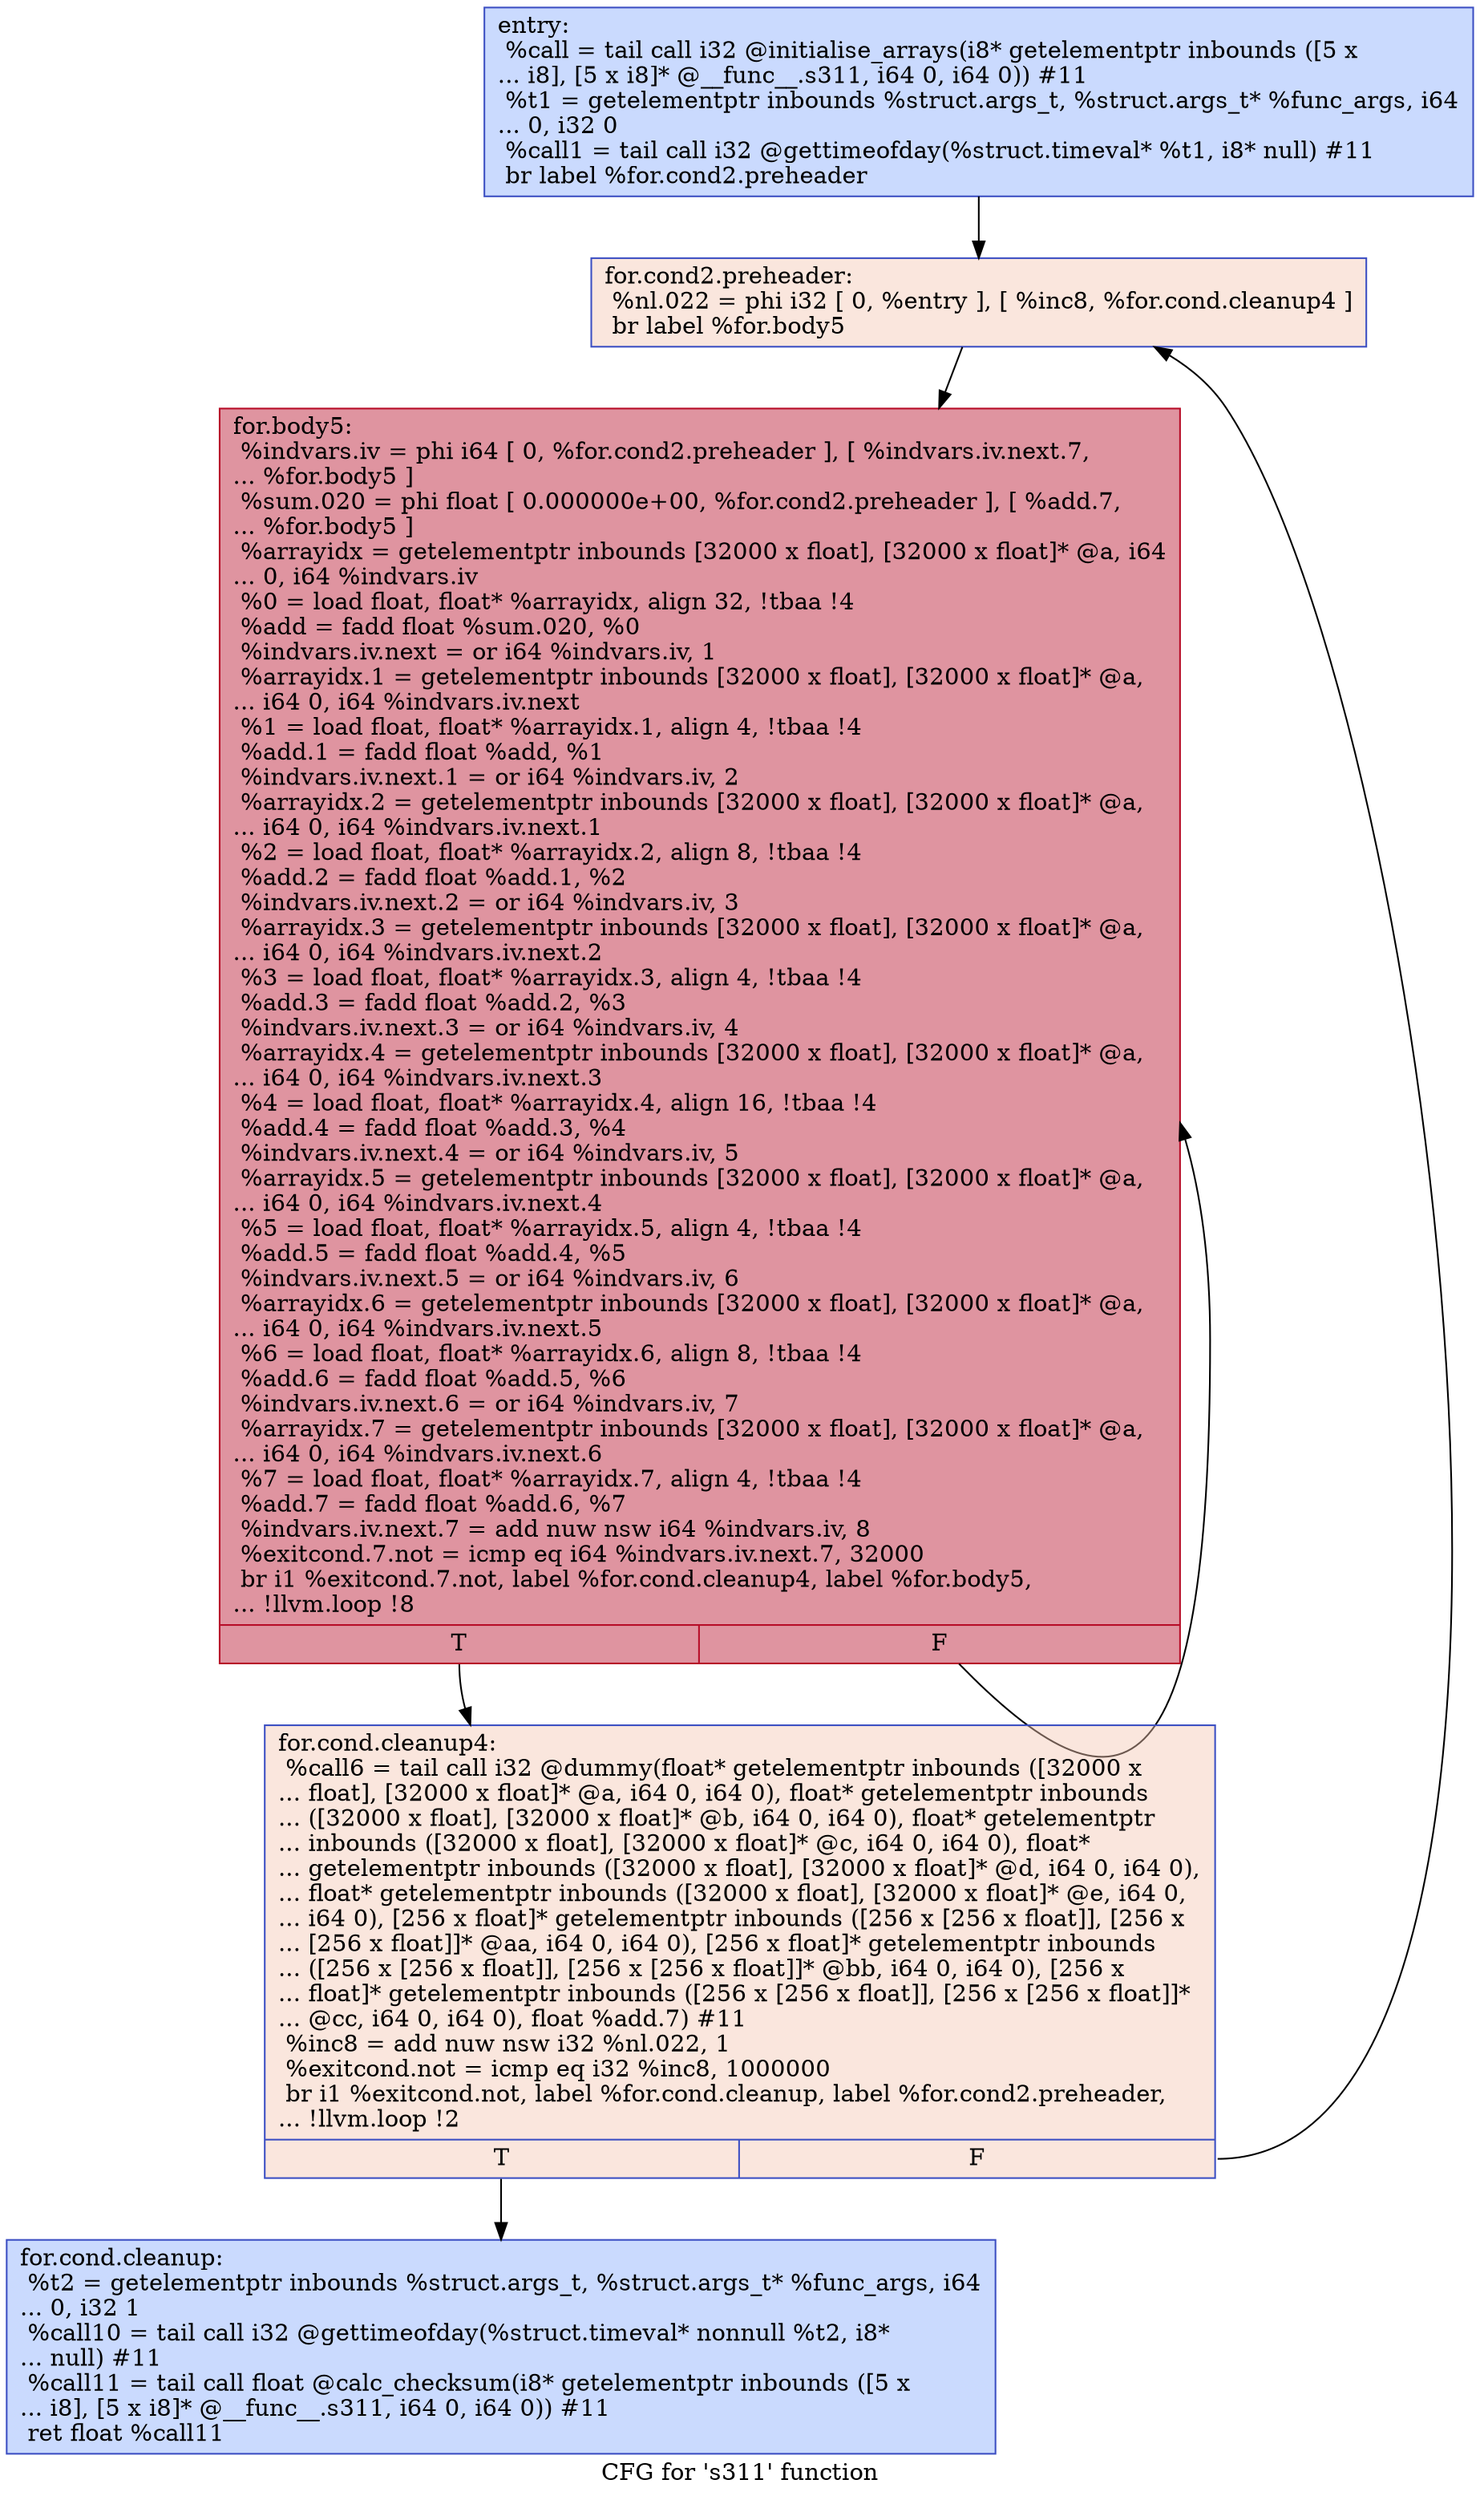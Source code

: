 digraph "CFG for 's311' function" {
	label="CFG for 's311' function";

	Node0x564c93a9f4b0 [shape=record,color="#3d50c3ff", style=filled, fillcolor="#88abfd70",label="{entry:\l  %call = tail call i32 @initialise_arrays(i8* getelementptr inbounds ([5 x\l... i8], [5 x i8]* @__func__.s311, i64 0, i64 0)) #11\l  %t1 = getelementptr inbounds %struct.args_t, %struct.args_t* %func_args, i64\l... 0, i32 0\l  %call1 = tail call i32 @gettimeofday(%struct.timeval* %t1, i8* null) #11\l  br label %for.cond2.preheader\l}"];
	Node0x564c93a9f4b0 -> Node0x564c93a9f950;
	Node0x564c93a9f950 [shape=record,color="#3d50c3ff", style=filled, fillcolor="#f3c7b170",label="{for.cond2.preheader:                              \l  %nl.022 = phi i32 [ 0, %entry ], [ %inc8, %for.cond.cleanup4 ]\l  br label %for.body5\l}"];
	Node0x564c93a9f950 -> Node0x564c93a9fb80;
	Node0x564c93a9fca0 [shape=record,color="#3d50c3ff", style=filled, fillcolor="#88abfd70",label="{for.cond.cleanup:                                 \l  %t2 = getelementptr inbounds %struct.args_t, %struct.args_t* %func_args, i64\l... 0, i32 1\l  %call10 = tail call i32 @gettimeofday(%struct.timeval* nonnull %t2, i8*\l... null) #11\l  %call11 = tail call float @calc_checksum(i8* getelementptr inbounds ([5 x\l... i8], [5 x i8]* @__func__.s311, i64 0, i64 0)) #11\l  ret float %call11\l}"];
	Node0x564c93a9fa70 [shape=record,color="#3d50c3ff", style=filled, fillcolor="#f3c7b170",label="{for.cond.cleanup4:                                \l  %call6 = tail call i32 @dummy(float* getelementptr inbounds ([32000 x\l... float], [32000 x float]* @a, i64 0, i64 0), float* getelementptr inbounds\l... ([32000 x float], [32000 x float]* @b, i64 0, i64 0), float* getelementptr\l... inbounds ([32000 x float], [32000 x float]* @c, i64 0, i64 0), float*\l... getelementptr inbounds ([32000 x float], [32000 x float]* @d, i64 0, i64 0),\l... float* getelementptr inbounds ([32000 x float], [32000 x float]* @e, i64 0,\l... i64 0), [256 x float]* getelementptr inbounds ([256 x [256 x float]], [256 x\l... [256 x float]]* @aa, i64 0, i64 0), [256 x float]* getelementptr inbounds\l... ([256 x [256 x float]], [256 x [256 x float]]* @bb, i64 0, i64 0), [256 x\l... float]* getelementptr inbounds ([256 x [256 x float]], [256 x [256 x float]]*\l... @cc, i64 0, i64 0), float %add.7) #11\l  %inc8 = add nuw nsw i32 %nl.022, 1\l  %exitcond.not = icmp eq i32 %inc8, 1000000\l  br i1 %exitcond.not, label %for.cond.cleanup, label %for.cond2.preheader,\l... !llvm.loop !2\l|{<s0>T|<s1>F}}"];
	Node0x564c93a9fa70:s0 -> Node0x564c93a9fca0;
	Node0x564c93a9fa70:s1 -> Node0x564c93a9f950;
	Node0x564c93a9fb80 [shape=record,color="#b70d28ff", style=filled, fillcolor="#b70d2870",label="{for.body5:                                        \l  %indvars.iv = phi i64 [ 0, %for.cond2.preheader ], [ %indvars.iv.next.7,\l... %for.body5 ]\l  %sum.020 = phi float [ 0.000000e+00, %for.cond2.preheader ], [ %add.7,\l... %for.body5 ]\l  %arrayidx = getelementptr inbounds [32000 x float], [32000 x float]* @a, i64\l... 0, i64 %indvars.iv\l  %0 = load float, float* %arrayidx, align 32, !tbaa !4\l  %add = fadd float %sum.020, %0\l  %indvars.iv.next = or i64 %indvars.iv, 1\l  %arrayidx.1 = getelementptr inbounds [32000 x float], [32000 x float]* @a,\l... i64 0, i64 %indvars.iv.next\l  %1 = load float, float* %arrayidx.1, align 4, !tbaa !4\l  %add.1 = fadd float %add, %1\l  %indvars.iv.next.1 = or i64 %indvars.iv, 2\l  %arrayidx.2 = getelementptr inbounds [32000 x float], [32000 x float]* @a,\l... i64 0, i64 %indvars.iv.next.1\l  %2 = load float, float* %arrayidx.2, align 8, !tbaa !4\l  %add.2 = fadd float %add.1, %2\l  %indvars.iv.next.2 = or i64 %indvars.iv, 3\l  %arrayidx.3 = getelementptr inbounds [32000 x float], [32000 x float]* @a,\l... i64 0, i64 %indvars.iv.next.2\l  %3 = load float, float* %arrayidx.3, align 4, !tbaa !4\l  %add.3 = fadd float %add.2, %3\l  %indvars.iv.next.3 = or i64 %indvars.iv, 4\l  %arrayidx.4 = getelementptr inbounds [32000 x float], [32000 x float]* @a,\l... i64 0, i64 %indvars.iv.next.3\l  %4 = load float, float* %arrayidx.4, align 16, !tbaa !4\l  %add.4 = fadd float %add.3, %4\l  %indvars.iv.next.4 = or i64 %indvars.iv, 5\l  %arrayidx.5 = getelementptr inbounds [32000 x float], [32000 x float]* @a,\l... i64 0, i64 %indvars.iv.next.4\l  %5 = load float, float* %arrayidx.5, align 4, !tbaa !4\l  %add.5 = fadd float %add.4, %5\l  %indvars.iv.next.5 = or i64 %indvars.iv, 6\l  %arrayidx.6 = getelementptr inbounds [32000 x float], [32000 x float]* @a,\l... i64 0, i64 %indvars.iv.next.5\l  %6 = load float, float* %arrayidx.6, align 8, !tbaa !4\l  %add.6 = fadd float %add.5, %6\l  %indvars.iv.next.6 = or i64 %indvars.iv, 7\l  %arrayidx.7 = getelementptr inbounds [32000 x float], [32000 x float]* @a,\l... i64 0, i64 %indvars.iv.next.6\l  %7 = load float, float* %arrayidx.7, align 4, !tbaa !4\l  %add.7 = fadd float %add.6, %7\l  %indvars.iv.next.7 = add nuw nsw i64 %indvars.iv, 8\l  %exitcond.7.not = icmp eq i64 %indvars.iv.next.7, 32000\l  br i1 %exitcond.7.not, label %for.cond.cleanup4, label %for.body5,\l... !llvm.loop !8\l|{<s0>T|<s1>F}}"];
	Node0x564c93a9fb80:s0 -> Node0x564c93a9fa70;
	Node0x564c93a9fb80:s1 -> Node0x564c93a9fb80;
}
